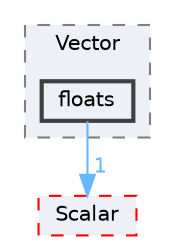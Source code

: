 digraph "src/OpenFOAM/primitives/Vector/floats"
{
 // LATEX_PDF_SIZE
  bgcolor="transparent";
  edge [fontname=Helvetica,fontsize=10,labelfontname=Helvetica,labelfontsize=10];
  node [fontname=Helvetica,fontsize=10,shape=box,height=0.2,width=0.4];
  compound=true
  subgraph clusterdir_6ef5fbba1c02603637a533e2f686aa62 {
    graph [ bgcolor="#edf0f7", pencolor="grey50", label="Vector", fontname=Helvetica,fontsize=10 style="filled,dashed", URL="dir_6ef5fbba1c02603637a533e2f686aa62.html",tooltip=""]
  dir_8cddc8a59ff93f8a478c09f4390e2287 [label="floats", fillcolor="#edf0f7", color="grey25", style="filled,bold", URL="dir_8cddc8a59ff93f8a478c09f4390e2287.html",tooltip=""];
  }
  dir_b4f4914e791ff496381862f16be45bae [label="Scalar", fillcolor="#edf0f7", color="red", style="filled,dashed", URL="dir_b4f4914e791ff496381862f16be45bae.html",tooltip=""];
  dir_8cddc8a59ff93f8a478c09f4390e2287->dir_b4f4914e791ff496381862f16be45bae [headlabel="1", labeldistance=1.5 headhref="dir_001433_003415.html" href="dir_001433_003415.html" color="steelblue1" fontcolor="steelblue1"];
}
